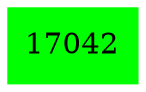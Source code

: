 digraph G {
graph [URL="http://bugs.webkit.org/query.cgi", rankdir=LR]
node [URL="http://bugs.webkit.org/show_bug.cgi?id=\N", style=filled, color=lightgrey]
17042 [shape=box,color=green]
}
